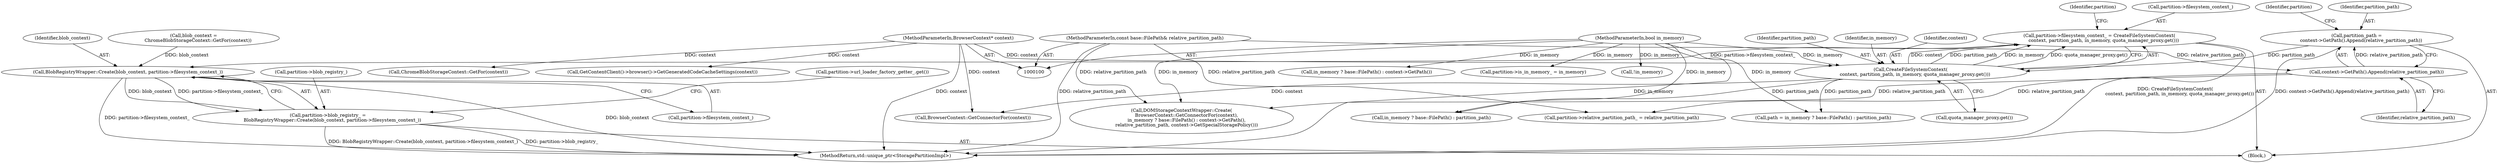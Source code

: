 digraph "0_Chrome_ba169c14aa9cc2efd708a878ae21ff34f3898fe0_2@API" {
"1000142" [label="(Call,partition->filesystem_context_ = CreateFileSystemContext(\n      context, partition_path, in_memory, quota_manager_proxy.get()))"];
"1000146" [label="(Call,CreateFileSystemContext(\n      context, partition_path, in_memory, quota_manager_proxy.get()))"];
"1000101" [label="(MethodParameterIn,BrowserContext* context)"];
"1000114" [label="(Call,partition_path =\n      context->GetPath().Append(relative_partition_path))"];
"1000116" [label="(Call,context->GetPath().Append(relative_partition_path))"];
"1000103" [label="(MethodParameterIn,const base::FilePath& relative_partition_path)"];
"1000102" [label="(MethodParameterIn,bool in_memory)"];
"1000328" [label="(Call,BlobRegistryWrapper::Create(blob_context, partition->filesystem_context_))"];
"1000324" [label="(Call,partition->blob_registry_ =\n      BlobRegistryWrapper::Create(blob_context, partition->filesystem_context_))"];
"1000142" [label="(Call,partition->filesystem_context_ = CreateFileSystemContext(\n      context, partition_path, in_memory, quota_manager_proxy.get()))"];
"1000306" [label="(Call,blob_context =\n      ChromeBlobStorageContext::GetFor(context))"];
"1000148" [label="(Identifier,partition_path)"];
"1000101" [label="(MethodParameterIn,BrowserContext* context)"];
"1000351" [label="(Call,!in_memory)"];
"1000117" [label="(Identifier,relative_partition_path)"];
"1000149" [label="(Identifier,in_memory)"];
"1000330" [label="(Call,partition->filesystem_context_)"];
"1000325" [label="(Call,partition->blob_registry_)"];
"1000328" [label="(Call,BlobRegistryWrapper::Create(blob_context, partition->filesystem_context_))"];
"1000120" [label="(Identifier,partition)"];
"1000171" [label="(Call,BrowserContext::GetConnectorFor(context))"];
"1000170" [label="(Call,DOMStorageContextWrapper::Create(\n       BrowserContext::GetConnectorFor(context),\n       in_memory ? base::FilePath() : context->GetPath(),\n       relative_partition_path, context->GetSpecialStoragePolicy()))"];
"1000377" [label="(MethodReturn,std::unique_ptr<StoragePartitionImpl>)"];
"1000308" [label="(Call,ChromeBlobStorageContext::GetFor(context))"];
"1000324" [label="(Call,partition->blob_registry_ =\n      BlobRegistryWrapper::Create(blob_context, partition->filesystem_context_))"];
"1000186" [label="(Call,path = in_memory ? base::FilePath() : partition_path)"];
"1000334" [label="(Call,partition->url_loader_factory_getter_.get())"];
"1000153" [label="(Identifier,partition)"];
"1000143" [label="(Call,partition->filesystem_context_)"];
"1000150" [label="(Call,quota_manager_proxy.get())"];
"1000116" [label="(Call,context->GetPath().Append(relative_partition_path))"];
"1000329" [label="(Identifier,blob_context)"];
"1000173" [label="(Call,in_memory ? base::FilePath() : context->GetPath())"];
"1000115" [label="(Identifier,partition_path)"];
"1000146" [label="(Call,CreateFileSystemContext(\n      context, partition_path, in_memory, quota_manager_proxy.get()))"];
"1000114" [label="(Call,partition_path =\n      context->GetPath().Append(relative_partition_path))"];
"1000105" [label="(Block,)"];
"1000347" [label="(Call,GetContentClient()->browser()->GetGeneratedCodeCacheSettings(context))"];
"1000103" [label="(MethodParameterIn,const base::FilePath& relative_partition_path)"];
"1000147" [label="(Identifier,context)"];
"1000129" [label="(Call,partition->relative_partition_path_ = relative_partition_path)"];
"1000124" [label="(Call,partition->is_in_memory_ = in_memory)"];
"1000102" [label="(MethodParameterIn,bool in_memory)"];
"1000188" [label="(Call,in_memory ? base::FilePath() : partition_path)"];
"1000142" -> "1000105"  [label="AST: "];
"1000142" -> "1000146"  [label="CFG: "];
"1000143" -> "1000142"  [label="AST: "];
"1000146" -> "1000142"  [label="AST: "];
"1000153" -> "1000142"  [label="CFG: "];
"1000142" -> "1000377"  [label="DDG: CreateFileSystemContext(\n      context, partition_path, in_memory, quota_manager_proxy.get())"];
"1000146" -> "1000142"  [label="DDG: context"];
"1000146" -> "1000142"  [label="DDG: partition_path"];
"1000146" -> "1000142"  [label="DDG: in_memory"];
"1000146" -> "1000142"  [label="DDG: quota_manager_proxy.get()"];
"1000142" -> "1000328"  [label="DDG: partition->filesystem_context_"];
"1000146" -> "1000150"  [label="CFG: "];
"1000147" -> "1000146"  [label="AST: "];
"1000148" -> "1000146"  [label="AST: "];
"1000149" -> "1000146"  [label="AST: "];
"1000150" -> "1000146"  [label="AST: "];
"1000101" -> "1000146"  [label="DDG: context"];
"1000114" -> "1000146"  [label="DDG: partition_path"];
"1000102" -> "1000146"  [label="DDG: in_memory"];
"1000146" -> "1000171"  [label="DDG: context"];
"1000146" -> "1000186"  [label="DDG: partition_path"];
"1000146" -> "1000188"  [label="DDG: partition_path"];
"1000101" -> "1000100"  [label="AST: "];
"1000101" -> "1000377"  [label="DDG: context"];
"1000101" -> "1000171"  [label="DDG: context"];
"1000101" -> "1000308"  [label="DDG: context"];
"1000101" -> "1000347"  [label="DDG: context"];
"1000114" -> "1000105"  [label="AST: "];
"1000114" -> "1000116"  [label="CFG: "];
"1000115" -> "1000114"  [label="AST: "];
"1000116" -> "1000114"  [label="AST: "];
"1000120" -> "1000114"  [label="CFG: "];
"1000114" -> "1000377"  [label="DDG: context->GetPath().Append(relative_partition_path)"];
"1000116" -> "1000114"  [label="DDG: relative_partition_path"];
"1000116" -> "1000117"  [label="CFG: "];
"1000117" -> "1000116"  [label="AST: "];
"1000103" -> "1000116"  [label="DDG: relative_partition_path"];
"1000116" -> "1000129"  [label="DDG: relative_partition_path"];
"1000116" -> "1000170"  [label="DDG: relative_partition_path"];
"1000103" -> "1000100"  [label="AST: "];
"1000103" -> "1000377"  [label="DDG: relative_partition_path"];
"1000103" -> "1000129"  [label="DDG: relative_partition_path"];
"1000103" -> "1000170"  [label="DDG: relative_partition_path"];
"1000102" -> "1000100"  [label="AST: "];
"1000102" -> "1000377"  [label="DDG: in_memory"];
"1000102" -> "1000124"  [label="DDG: in_memory"];
"1000102" -> "1000170"  [label="DDG: in_memory"];
"1000102" -> "1000173"  [label="DDG: in_memory"];
"1000102" -> "1000186"  [label="DDG: in_memory"];
"1000102" -> "1000188"  [label="DDG: in_memory"];
"1000102" -> "1000351"  [label="DDG: in_memory"];
"1000328" -> "1000324"  [label="AST: "];
"1000328" -> "1000330"  [label="CFG: "];
"1000329" -> "1000328"  [label="AST: "];
"1000330" -> "1000328"  [label="AST: "];
"1000324" -> "1000328"  [label="CFG: "];
"1000328" -> "1000377"  [label="DDG: blob_context"];
"1000328" -> "1000377"  [label="DDG: partition->filesystem_context_"];
"1000328" -> "1000324"  [label="DDG: blob_context"];
"1000328" -> "1000324"  [label="DDG: partition->filesystem_context_"];
"1000306" -> "1000328"  [label="DDG: blob_context"];
"1000324" -> "1000105"  [label="AST: "];
"1000325" -> "1000324"  [label="AST: "];
"1000334" -> "1000324"  [label="CFG: "];
"1000324" -> "1000377"  [label="DDG: BlobRegistryWrapper::Create(blob_context, partition->filesystem_context_)"];
"1000324" -> "1000377"  [label="DDG: partition->blob_registry_"];
}
